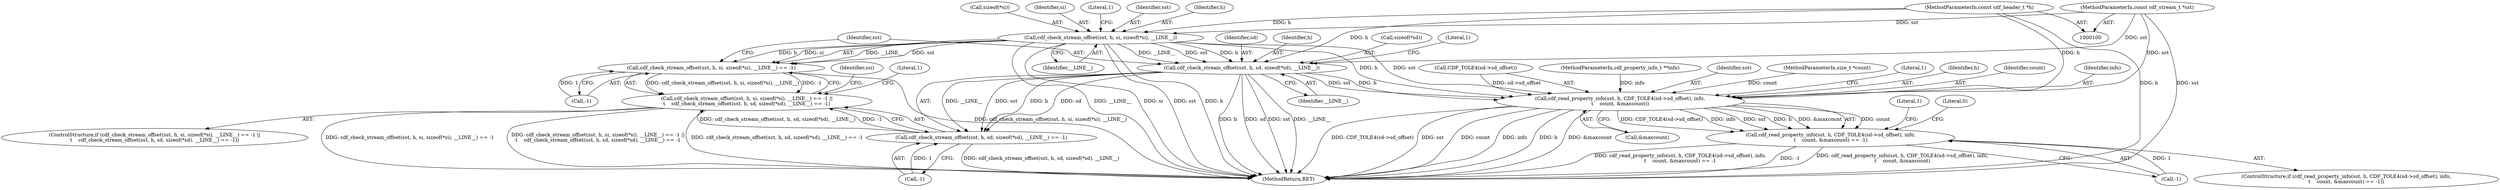 digraph "0_file_b8acc83781d5a24cc5101e525d15efe0482c280d@pointer" {
"1000111" [label="(Call,cdf_check_stream_offset(sst, h, si, sizeof(*si), __LINE__))"];
"1000101" [label="(MethodParameterIn,const cdf_stream_t *sst)"];
"1000102" [label="(MethodParameterIn,const cdf_header_t *h)"];
"1000110" [label="(Call,cdf_check_stream_offset(sst, h, si, sizeof(*si), __LINE__) == -1)"];
"1000109" [label="(Call,cdf_check_stream_offset(sst, h, si, sizeof(*si), __LINE__) == -1 ||\n\t    cdf_check_stream_offset(sst, h, sd, sizeof(*sd), __LINE__) == -1)"];
"1000122" [label="(Call,cdf_check_stream_offset(sst, h, sd, sizeof(*sd), __LINE__))"];
"1000121" [label="(Call,cdf_check_stream_offset(sst, h, sd, sizeof(*sd), __LINE__) == -1)"];
"1000192" [label="(Call,cdf_read_property_info(sst, h, CDF_TOLE4(sd->sd_offset), info,\n\t    count, &maxcount))"];
"1000191" [label="(Call,cdf_read_property_info(sst, h, CDF_TOLE4(sd->sd_offset), info,\n\t    count, &maxcount) == -1)"];
"1000203" [label="(Call,-1)"];
"1000109" [label="(Call,cdf_check_stream_offset(sst, h, si, sizeof(*si), __LINE__) == -1 ||\n\t    cdf_check_stream_offset(sst, h, sd, sizeof(*sd), __LINE__) == -1)"];
"1000193" [label="(Identifier,sst)"];
"1000120" [label="(Literal,1)"];
"1000190" [label="(ControlStructure,if (cdf_read_property_info(sst, h, CDF_TOLE4(sd->sd_offset), info,\n\t    count, &maxcount) == -1))"];
"1000191" [label="(Call,cdf_read_property_info(sst, h, CDF_TOLE4(sd->sd_offset), info,\n\t    count, &maxcount) == -1)"];
"1000210" [label="(MethodReturn,RET)"];
"1000123" [label="(Identifier,sst)"];
"1000105" [label="(MethodParameterIn,size_t *count)"];
"1000134" [label="(Literal,1)"];
"1000130" [label="(Call,-1)"];
"1000108" [label="(ControlStructure,if (cdf_check_stream_offset(sst, h, si, sizeof(*si), __LINE__) == -1 ||\n\t    cdf_check_stream_offset(sst, h, sd, sizeof(*sd), __LINE__) == -1))"];
"1000207" [label="(Literal,1)"];
"1000137" [label="(Identifier,ssi)"];
"1000111" [label="(Call,cdf_check_stream_offset(sst, h, si, sizeof(*si), __LINE__))"];
"1000126" [label="(Call,sizeof(*sd))"];
"1000192" [label="(Call,cdf_read_property_info(sst, h, CDF_TOLE4(sd->sd_offset), info,\n\t    count, &maxcount))"];
"1000204" [label="(Literal,1)"];
"1000101" [label="(MethodParameterIn,const cdf_stream_t *sst)"];
"1000194" [label="(Identifier,h)"];
"1000131" [label="(Literal,1)"];
"1000125" [label="(Identifier,sd)"];
"1000102" [label="(MethodParameterIn,const cdf_header_t *h)"];
"1000129" [label="(Identifier,__LINE__)"];
"1000201" [label="(Call,&maxcount)"];
"1000200" [label="(Identifier,count)"];
"1000199" [label="(Identifier,info)"];
"1000112" [label="(Identifier,sst)"];
"1000119" [label="(Call,-1)"];
"1000195" [label="(Call,CDF_TOLE4(sd->sd_offset))"];
"1000124" [label="(Identifier,h)"];
"1000110" [label="(Call,cdf_check_stream_offset(sst, h, si, sizeof(*si), __LINE__) == -1)"];
"1000113" [label="(Identifier,h)"];
"1000115" [label="(Call,sizeof(*si))"];
"1000104" [label="(MethodParameterIn,cdf_property_info_t **info)"];
"1000122" [label="(Call,cdf_check_stream_offset(sst, h, sd, sizeof(*sd), __LINE__))"];
"1000209" [label="(Literal,0)"];
"1000121" [label="(Call,cdf_check_stream_offset(sst, h, sd, sizeof(*sd), __LINE__) == -1)"];
"1000114" [label="(Identifier,si)"];
"1000118" [label="(Identifier,__LINE__)"];
"1000111" -> "1000110"  [label="AST: "];
"1000111" -> "1000118"  [label="CFG: "];
"1000112" -> "1000111"  [label="AST: "];
"1000113" -> "1000111"  [label="AST: "];
"1000114" -> "1000111"  [label="AST: "];
"1000115" -> "1000111"  [label="AST: "];
"1000118" -> "1000111"  [label="AST: "];
"1000120" -> "1000111"  [label="CFG: "];
"1000111" -> "1000210"  [label="DDG: __LINE__"];
"1000111" -> "1000210"  [label="DDG: si"];
"1000111" -> "1000210"  [label="DDG: sst"];
"1000111" -> "1000210"  [label="DDG: h"];
"1000111" -> "1000110"  [label="DDG: __LINE__"];
"1000111" -> "1000110"  [label="DDG: sst"];
"1000111" -> "1000110"  [label="DDG: h"];
"1000111" -> "1000110"  [label="DDG: si"];
"1000101" -> "1000111"  [label="DDG: sst"];
"1000102" -> "1000111"  [label="DDG: h"];
"1000111" -> "1000122"  [label="DDG: sst"];
"1000111" -> "1000122"  [label="DDG: h"];
"1000111" -> "1000122"  [label="DDG: __LINE__"];
"1000111" -> "1000192"  [label="DDG: sst"];
"1000111" -> "1000192"  [label="DDG: h"];
"1000101" -> "1000100"  [label="AST: "];
"1000101" -> "1000210"  [label="DDG: sst"];
"1000101" -> "1000122"  [label="DDG: sst"];
"1000101" -> "1000192"  [label="DDG: sst"];
"1000102" -> "1000100"  [label="AST: "];
"1000102" -> "1000210"  [label="DDG: h"];
"1000102" -> "1000122"  [label="DDG: h"];
"1000102" -> "1000192"  [label="DDG: h"];
"1000110" -> "1000109"  [label="AST: "];
"1000110" -> "1000119"  [label="CFG: "];
"1000119" -> "1000110"  [label="AST: "];
"1000123" -> "1000110"  [label="CFG: "];
"1000109" -> "1000110"  [label="CFG: "];
"1000110" -> "1000210"  [label="DDG: cdf_check_stream_offset(sst, h, si, sizeof(*si), __LINE__)"];
"1000110" -> "1000109"  [label="DDG: cdf_check_stream_offset(sst, h, si, sizeof(*si), __LINE__)"];
"1000110" -> "1000109"  [label="DDG: -1"];
"1000119" -> "1000110"  [label="DDG: 1"];
"1000109" -> "1000108"  [label="AST: "];
"1000109" -> "1000121"  [label="CFG: "];
"1000121" -> "1000109"  [label="AST: "];
"1000134" -> "1000109"  [label="CFG: "];
"1000137" -> "1000109"  [label="CFG: "];
"1000109" -> "1000210"  [label="DDG: cdf_check_stream_offset(sst, h, sd, sizeof(*sd), __LINE__) == -1"];
"1000109" -> "1000210"  [label="DDG: cdf_check_stream_offset(sst, h, si, sizeof(*si), __LINE__) == -1"];
"1000109" -> "1000210"  [label="DDG: cdf_check_stream_offset(sst, h, si, sizeof(*si), __LINE__) == -1 ||\n\t    cdf_check_stream_offset(sst, h, sd, sizeof(*sd), __LINE__) == -1"];
"1000121" -> "1000109"  [label="DDG: cdf_check_stream_offset(sst, h, sd, sizeof(*sd), __LINE__)"];
"1000121" -> "1000109"  [label="DDG: -1"];
"1000122" -> "1000121"  [label="AST: "];
"1000122" -> "1000129"  [label="CFG: "];
"1000123" -> "1000122"  [label="AST: "];
"1000124" -> "1000122"  [label="AST: "];
"1000125" -> "1000122"  [label="AST: "];
"1000126" -> "1000122"  [label="AST: "];
"1000129" -> "1000122"  [label="AST: "];
"1000131" -> "1000122"  [label="CFG: "];
"1000122" -> "1000210"  [label="DDG: h"];
"1000122" -> "1000210"  [label="DDG: sd"];
"1000122" -> "1000210"  [label="DDG: sst"];
"1000122" -> "1000210"  [label="DDG: __LINE__"];
"1000122" -> "1000121"  [label="DDG: __LINE__"];
"1000122" -> "1000121"  [label="DDG: sst"];
"1000122" -> "1000121"  [label="DDG: h"];
"1000122" -> "1000121"  [label="DDG: sd"];
"1000122" -> "1000192"  [label="DDG: sst"];
"1000122" -> "1000192"  [label="DDG: h"];
"1000121" -> "1000130"  [label="CFG: "];
"1000130" -> "1000121"  [label="AST: "];
"1000121" -> "1000210"  [label="DDG: cdf_check_stream_offset(sst, h, sd, sizeof(*sd), __LINE__)"];
"1000130" -> "1000121"  [label="DDG: 1"];
"1000192" -> "1000191"  [label="AST: "];
"1000192" -> "1000201"  [label="CFG: "];
"1000193" -> "1000192"  [label="AST: "];
"1000194" -> "1000192"  [label="AST: "];
"1000195" -> "1000192"  [label="AST: "];
"1000199" -> "1000192"  [label="AST: "];
"1000200" -> "1000192"  [label="AST: "];
"1000201" -> "1000192"  [label="AST: "];
"1000204" -> "1000192"  [label="CFG: "];
"1000192" -> "1000210"  [label="DDG: count"];
"1000192" -> "1000210"  [label="DDG: info"];
"1000192" -> "1000210"  [label="DDG: h"];
"1000192" -> "1000210"  [label="DDG: &maxcount"];
"1000192" -> "1000210"  [label="DDG: CDF_TOLE4(sd->sd_offset)"];
"1000192" -> "1000210"  [label="DDG: sst"];
"1000192" -> "1000191"  [label="DDG: count"];
"1000192" -> "1000191"  [label="DDG: CDF_TOLE4(sd->sd_offset)"];
"1000192" -> "1000191"  [label="DDG: info"];
"1000192" -> "1000191"  [label="DDG: sst"];
"1000192" -> "1000191"  [label="DDG: h"];
"1000192" -> "1000191"  [label="DDG: &maxcount"];
"1000195" -> "1000192"  [label="DDG: sd->sd_offset"];
"1000104" -> "1000192"  [label="DDG: info"];
"1000105" -> "1000192"  [label="DDG: count"];
"1000191" -> "1000190"  [label="AST: "];
"1000191" -> "1000203"  [label="CFG: "];
"1000203" -> "1000191"  [label="AST: "];
"1000207" -> "1000191"  [label="CFG: "];
"1000209" -> "1000191"  [label="CFG: "];
"1000191" -> "1000210"  [label="DDG: cdf_read_property_info(sst, h, CDF_TOLE4(sd->sd_offset), info,\n\t    count, &maxcount) == -1"];
"1000191" -> "1000210"  [label="DDG: -1"];
"1000191" -> "1000210"  [label="DDG: cdf_read_property_info(sst, h, CDF_TOLE4(sd->sd_offset), info,\n\t    count, &maxcount)"];
"1000203" -> "1000191"  [label="DDG: 1"];
}
